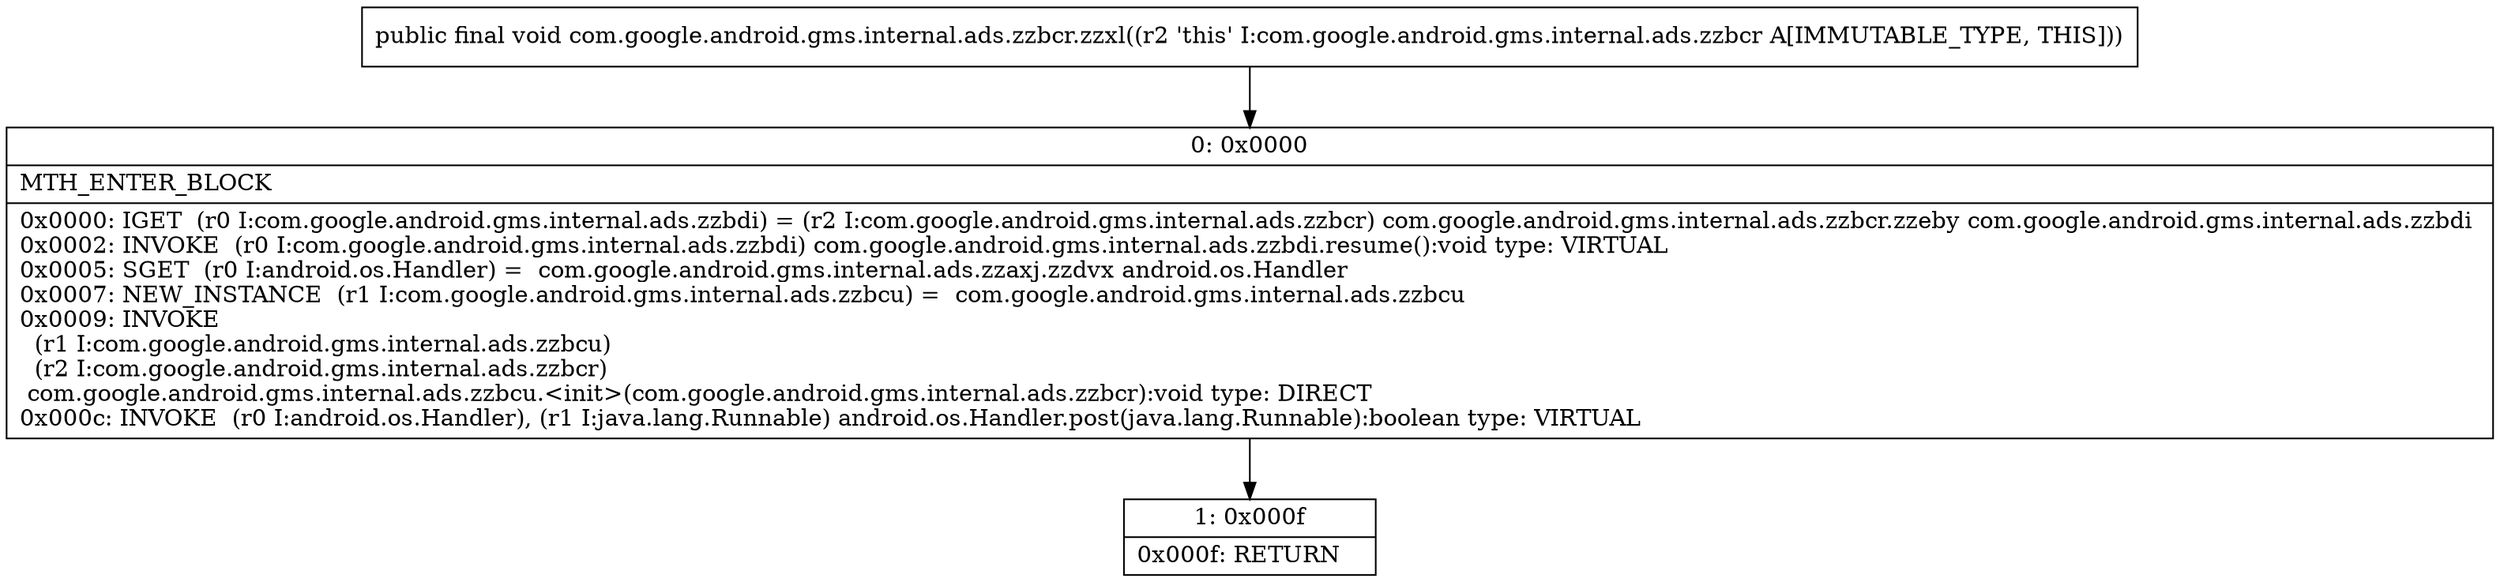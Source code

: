 digraph "CFG forcom.google.android.gms.internal.ads.zzbcr.zzxl()V" {
Node_0 [shape=record,label="{0\:\ 0x0000|MTH_ENTER_BLOCK\l|0x0000: IGET  (r0 I:com.google.android.gms.internal.ads.zzbdi) = (r2 I:com.google.android.gms.internal.ads.zzbcr) com.google.android.gms.internal.ads.zzbcr.zzeby com.google.android.gms.internal.ads.zzbdi \l0x0002: INVOKE  (r0 I:com.google.android.gms.internal.ads.zzbdi) com.google.android.gms.internal.ads.zzbdi.resume():void type: VIRTUAL \l0x0005: SGET  (r0 I:android.os.Handler) =  com.google.android.gms.internal.ads.zzaxj.zzdvx android.os.Handler \l0x0007: NEW_INSTANCE  (r1 I:com.google.android.gms.internal.ads.zzbcu) =  com.google.android.gms.internal.ads.zzbcu \l0x0009: INVOKE  \l  (r1 I:com.google.android.gms.internal.ads.zzbcu)\l  (r2 I:com.google.android.gms.internal.ads.zzbcr)\l com.google.android.gms.internal.ads.zzbcu.\<init\>(com.google.android.gms.internal.ads.zzbcr):void type: DIRECT \l0x000c: INVOKE  (r0 I:android.os.Handler), (r1 I:java.lang.Runnable) android.os.Handler.post(java.lang.Runnable):boolean type: VIRTUAL \l}"];
Node_1 [shape=record,label="{1\:\ 0x000f|0x000f: RETURN   \l}"];
MethodNode[shape=record,label="{public final void com.google.android.gms.internal.ads.zzbcr.zzxl((r2 'this' I:com.google.android.gms.internal.ads.zzbcr A[IMMUTABLE_TYPE, THIS])) }"];
MethodNode -> Node_0;
Node_0 -> Node_1;
}

